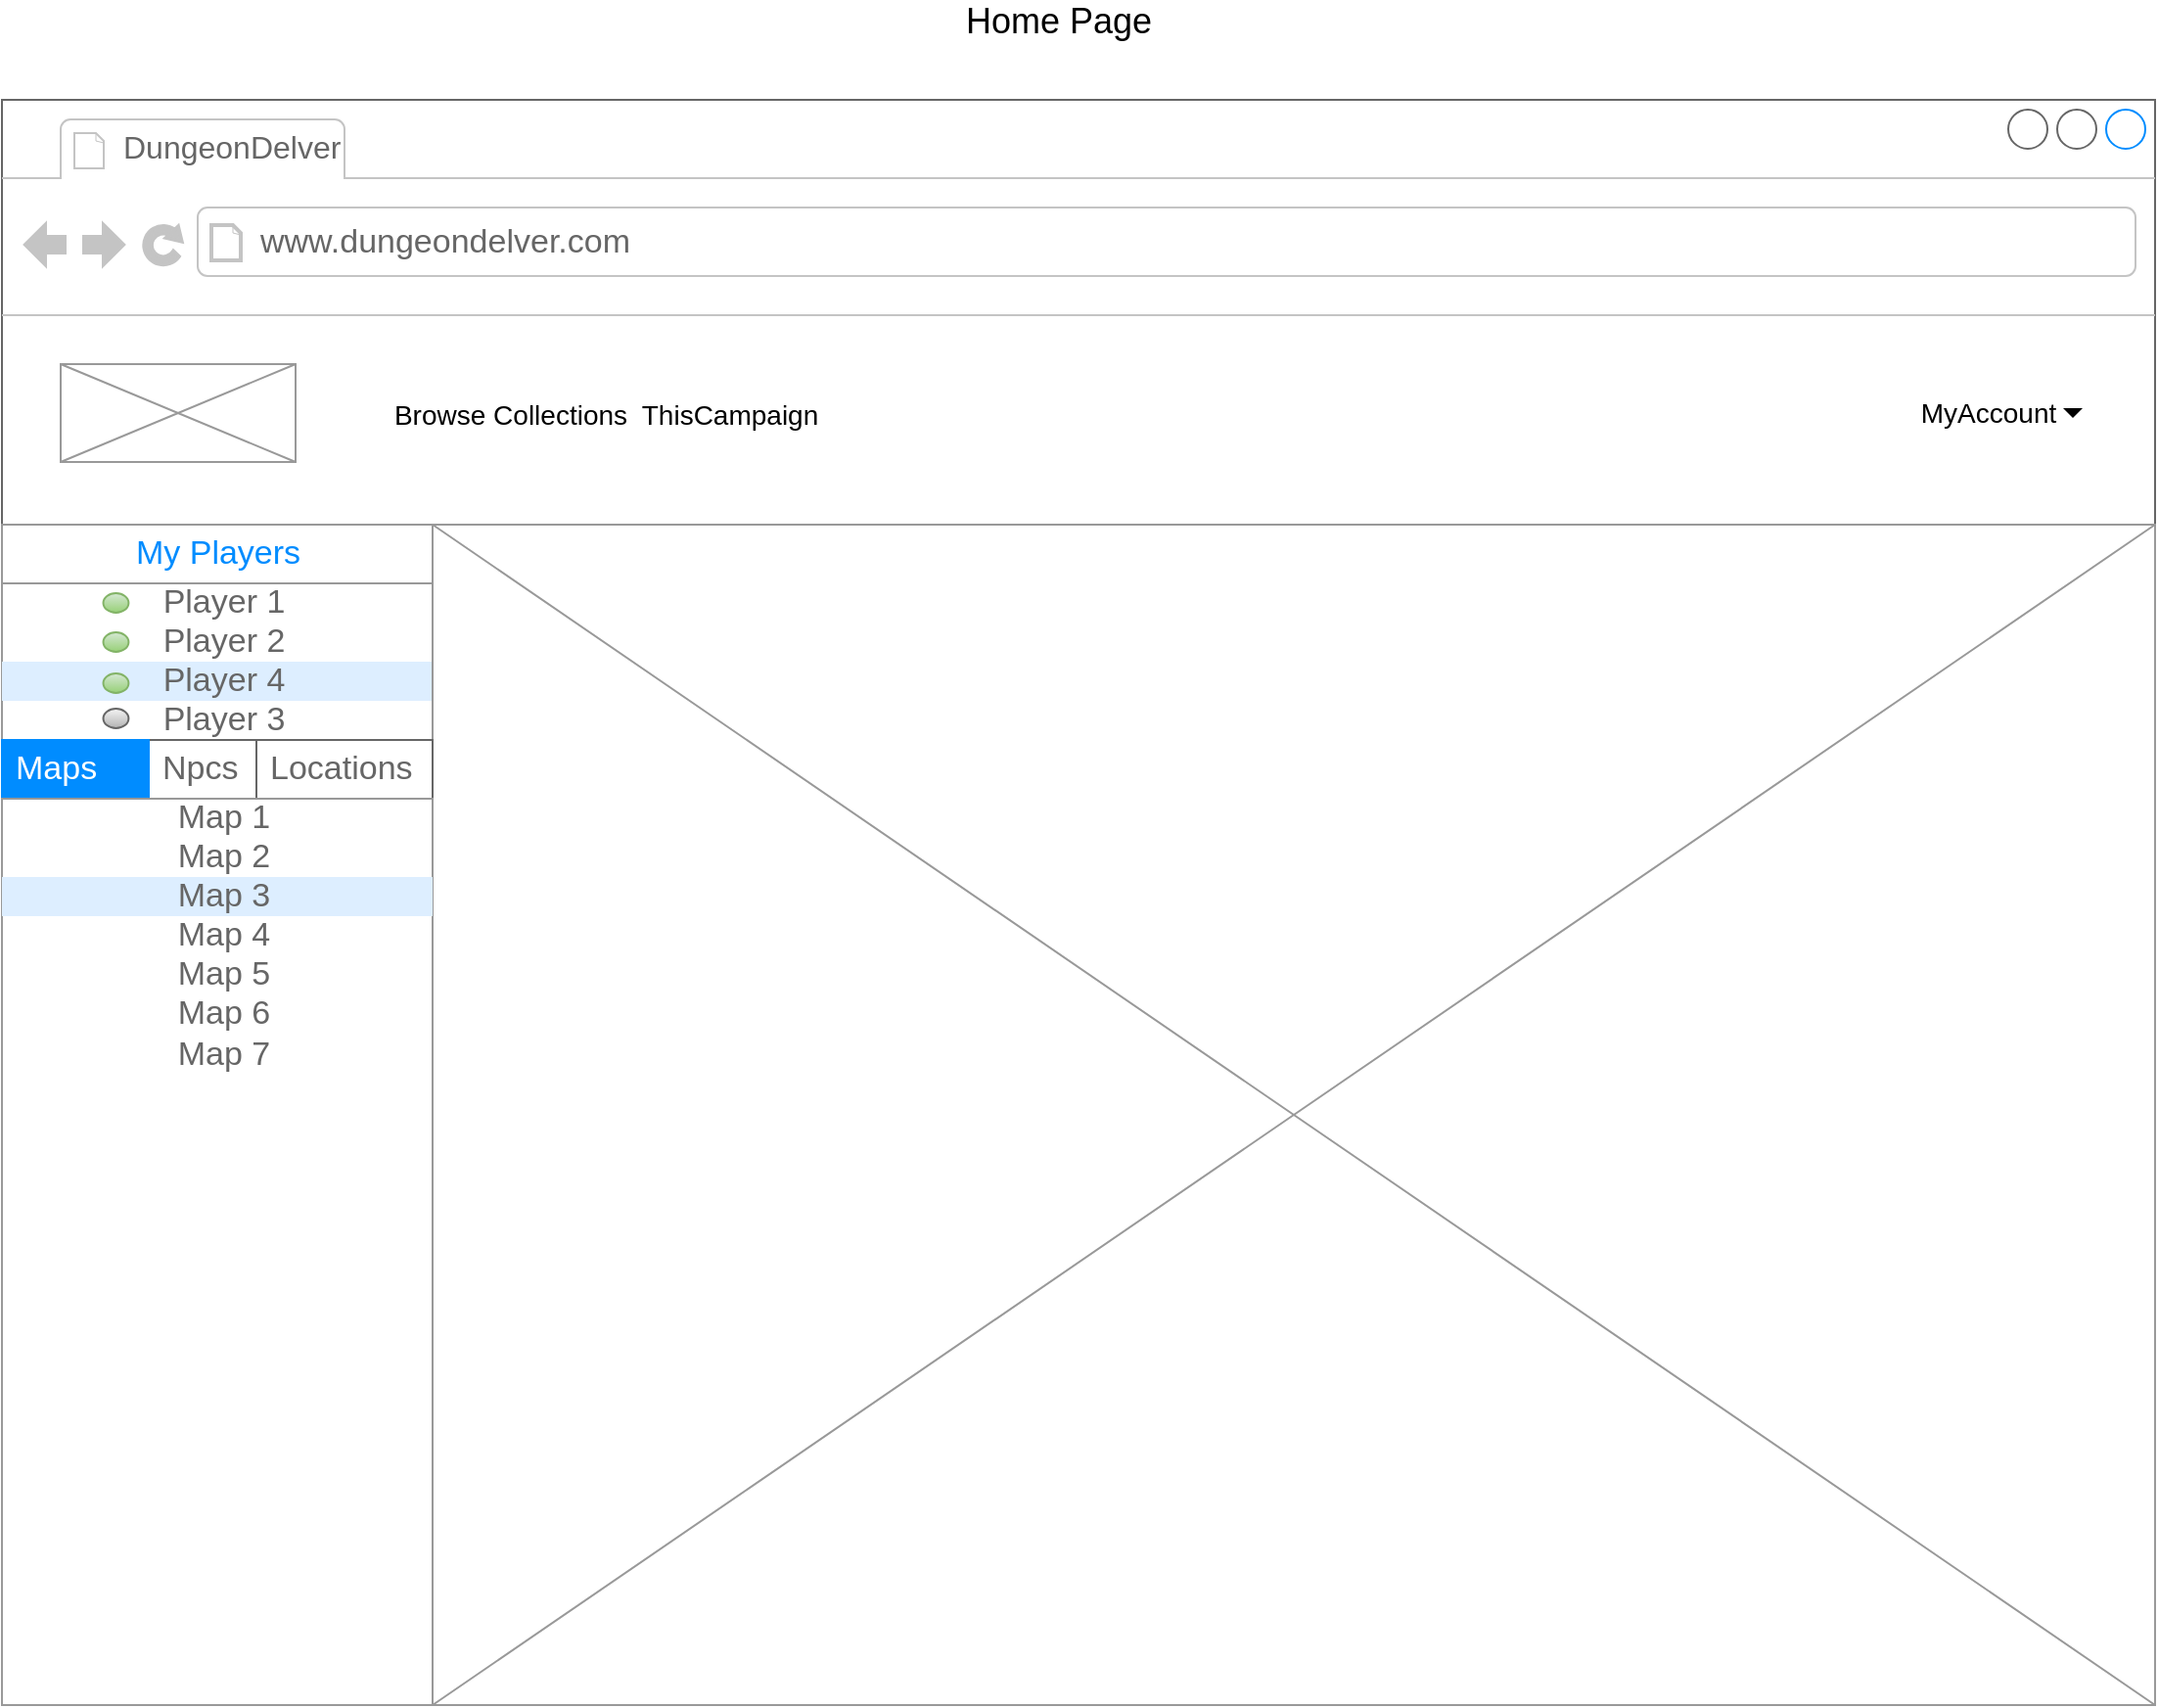 <mxfile version="20.3.0" type="device"><diagram name="Page-1" id="03018318-947c-dd8e-b7a3-06fadd420f32"><mxGraphModel dx="1673" dy="1018" grid="1" gridSize="10" guides="1" tooltips="1" connect="1" arrows="1" fold="1" page="1" pageScale="1" pageWidth="1169" pageHeight="827" background="#ffffff" math="0" shadow="0"><root><mxCell id="0"/><mxCell id="1" parent="0"/><mxCell id="nOhqsUNQaKiK91TGU0c0-6" value="" style="strokeWidth=1;shadow=0;dashed=0;align=center;html=1;shape=mxgraph.mockup.containers.browserWindow;rSize=0;strokeColor=#666666;strokeColor2=#008cff;strokeColor3=#c4c4c4;mainText=,;recursiveResize=0;" parent="1" vertex="1"><mxGeometry x="40" y="90" width="1100" height="820" as="geometry"/></mxCell><mxCell id="nOhqsUNQaKiK91TGU0c0-7" value="&lt;font style=&quot;font-size: 16px;&quot;&gt;DungeonDelver&lt;/font&gt;" style="strokeWidth=1;shadow=0;dashed=0;align=center;html=1;shape=mxgraph.mockup.containers.anchor;fontSize=17;fontColor=#666666;align=left;" parent="nOhqsUNQaKiK91TGU0c0-6" vertex="1"><mxGeometry x="60" y="12" width="110" height="26" as="geometry"/></mxCell><mxCell id="nOhqsUNQaKiK91TGU0c0-8" value="www.dungeondelver.com" style="strokeWidth=1;shadow=0;dashed=0;align=center;html=1;shape=mxgraph.mockup.containers.anchor;rSize=0;fontSize=17;fontColor=#666666;align=left;" parent="nOhqsUNQaKiK91TGU0c0-6" vertex="1"><mxGeometry x="130" y="60" width="250" height="26" as="geometry"/></mxCell><mxCell id="nOhqsUNQaKiK91TGU0c0-25" value="MyAccount" style="strokeColor=none;fillColor=none;rSize=5;perimeter=none;whiteSpace=wrap;resizeWidth=1;align=center;spacing=20;fontSize=14;spacingRight=10;" parent="nOhqsUNQaKiK91TGU0c0-6" vertex="1"><mxGeometry x="970" y="140" width="100" height="40" as="geometry"/></mxCell><mxCell id="nOhqsUNQaKiK91TGU0c0-26" value="" style="shape=triangle;direction=south;strokeColor=none;perimeter=none;fillColor=#000000;" parent="nOhqsUNQaKiK91TGU0c0-25" vertex="1"><mxGeometry x="1" y="0.5" width="10" height="5" relative="1" as="geometry"><mxPoint x="-17" y="-2.5" as="offset"/></mxGeometry></mxCell><mxCell id="nOhqsUNQaKiK91TGU0c0-27" value="Browse Collections" style="fillColor=none;strokeColor=none;fontSize=14;" parent="nOhqsUNQaKiK91TGU0c0-6" vertex="1"><mxGeometry x="230" y="140" width="60" height="40" as="geometry"/></mxCell><mxCell id="nOhqsUNQaKiK91TGU0c0-28" value="ThisCampaign" style="fillColor=none;strokeColor=none;fontSize=14;" parent="nOhqsUNQaKiK91TGU0c0-6" vertex="1"><mxGeometry x="332" y="140" width="80" height="40" as="geometry"/></mxCell><mxCell id="nOhqsUNQaKiK91TGU0c0-29" value="" style="verticalLabelPosition=bottom;shadow=0;dashed=0;align=center;html=1;verticalAlign=top;strokeWidth=1;shape=mxgraph.mockup.graphics.simpleIcon;strokeColor=#999999;" parent="nOhqsUNQaKiK91TGU0c0-6" vertex="1"><mxGeometry x="30" y="135" width="120" height="50" as="geometry"/></mxCell><mxCell id="nOhqsUNQaKiK91TGU0c0-35" value="" style="verticalLabelPosition=bottom;shadow=0;dashed=0;align=center;html=1;verticalAlign=top;strokeWidth=1;shape=mxgraph.mockup.markup.line;strokeColor=#999999;" parent="nOhqsUNQaKiK91TGU0c0-6" vertex="1"><mxGeometry y="207" width="1100" height="20" as="geometry"/></mxCell><mxCell id="nOhqsUNQaKiK91TGU0c0-36" value="" style="verticalLabelPosition=bottom;shadow=0;dashed=0;align=center;html=1;verticalAlign=top;strokeWidth=1;shape=mxgraph.mockup.markup.line;strokeColor=#999999;direction=north;" parent="nOhqsUNQaKiK91TGU0c0-6" vertex="1"><mxGeometry x="210" y="217" width="20" height="603" as="geometry"/></mxCell><mxCell id="nOhqsUNQaKiK91TGU0c0-37" value="" style="strokeWidth=1;shadow=0;dashed=0;align=center;html=1;shape=mxgraph.mockup.forms.rrect;rSize=0;strokeColor=#999999;fillColor=#ffffff;" parent="nOhqsUNQaKiK91TGU0c0-6" vertex="1"><mxGeometry y="217" width="220" height="110" as="geometry"/></mxCell><mxCell id="nOhqsUNQaKiK91TGU0c0-38" value="My Players" style="strokeWidth=1;shadow=0;dashed=0;align=center;html=1;shape=mxgraph.mockup.forms.rrect;rSize=0;strokeColor=#999999;fontColor=#008cff;fontSize=17;fillColor=#ffffff;resizeWidth=1;" parent="nOhqsUNQaKiK91TGU0c0-37" vertex="1"><mxGeometry width="220" height="30" relative="1" as="geometry"/></mxCell><mxCell id="nOhqsUNQaKiK91TGU0c0-39" value="Player 1" style="strokeWidth=1;shadow=0;dashed=0;align=center;html=1;shape=mxgraph.mockup.forms.anchor;fontSize=17;fontColor=#666666;align=center;spacingLeft=5;resizeWidth=1;" parent="nOhqsUNQaKiK91TGU0c0-37" vertex="1"><mxGeometry width="220" height="20" relative="1" as="geometry"><mxPoint y="30" as="offset"/></mxGeometry></mxCell><mxCell id="nOhqsUNQaKiK91TGU0c0-40" value="Player 2" style="strokeWidth=1;shadow=0;dashed=0;align=center;html=1;shape=mxgraph.mockup.forms.anchor;fontSize=17;fontColor=#666666;align=center;spacingLeft=5;resizeWidth=1;" parent="nOhqsUNQaKiK91TGU0c0-37" vertex="1"><mxGeometry width="220" height="20" relative="1" as="geometry"><mxPoint y="50" as="offset"/></mxGeometry></mxCell><mxCell id="nOhqsUNQaKiK91TGU0c0-41" value="Player 4" style="strokeWidth=1;shadow=0;dashed=0;align=center;html=1;shape=mxgraph.mockup.forms.rrect;rSize=0;fontSize=17;fontColor=#666666;align=center;spacingLeft=5;fillColor=#ddeeff;strokeColor=none;resizeWidth=1;" parent="nOhqsUNQaKiK91TGU0c0-37" vertex="1"><mxGeometry width="220" height="20" relative="1" as="geometry"><mxPoint y="70" as="offset"/></mxGeometry></mxCell><mxCell id="nOhqsUNQaKiK91TGU0c0-42" value="Player 3" style="strokeWidth=1;shadow=0;dashed=0;align=center;html=1;shape=mxgraph.mockup.forms.anchor;fontSize=17;fontColor=#666666;align=center;spacingLeft=5;resizeWidth=1;" parent="nOhqsUNQaKiK91TGU0c0-37" vertex="1"><mxGeometry width="220" height="20" relative="1" as="geometry"><mxPoint y="90" as="offset"/></mxGeometry></mxCell><mxCell id="nOhqsUNQaKiK91TGU0c0-43" value="" style="shape=ellipse;fillColor=#d5e8d4;strokeColor=#82b366;html=1;align=center;gradientColor=#97d077;" parent="nOhqsUNQaKiK91TGU0c0-37" vertex="1"><mxGeometry x="51.765" y="35" width="12.941" height="10" as="geometry"/></mxCell><mxCell id="nOhqsUNQaKiK91TGU0c0-45" value="" style="shape=ellipse;fillColor=#d5e8d4;strokeColor=#82b366;html=1;align=center;gradientColor=#97d077;" parent="nOhqsUNQaKiK91TGU0c0-37" vertex="1"><mxGeometry x="51.765" y="55" width="12.941" height="10" as="geometry"/></mxCell><mxCell id="nOhqsUNQaKiK91TGU0c0-46" value="" style="shape=ellipse;fillColor=#d5e8d4;strokeColor=#82b366;html=1;align=center;gradientColor=#97d077;" parent="nOhqsUNQaKiK91TGU0c0-37" vertex="1"><mxGeometry x="51.765" y="76" width="12.941" height="10" as="geometry"/></mxCell><mxCell id="nOhqsUNQaKiK91TGU0c0-47" value="" style="shape=ellipse;fillColor=#f5f5f5;strokeColor=#666666;html=1;align=center;gradientColor=#b3b3b3;" parent="nOhqsUNQaKiK91TGU0c0-37" vertex="1"><mxGeometry x="51.765" y="94" width="12.941" height="10" as="geometry"/></mxCell><mxCell id="nOhqsUNQaKiK91TGU0c0-55" value="" style="verticalLabelPosition=bottom;shadow=0;dashed=0;align=center;html=1;verticalAlign=top;strokeWidth=1;shape=mxgraph.mockup.graphics.simpleIcon;strokeColor=#999999;" parent="nOhqsUNQaKiK91TGU0c0-6" vertex="1"><mxGeometry x="220" y="217" width="880" height="603" as="geometry"/></mxCell><mxCell id="XEJnBtfoE7EOXwIq5xsE-4" value="Npcs" style="strokeWidth=1;shadow=0;dashed=0;align=center;html=1;shape=mxgraph.mockup.forms.uRect;fontSize=17;fontColor=#666666;align=left;spacingLeft=5;strokeColor=#666666;" vertex="1" parent="nOhqsUNQaKiK91TGU0c0-6"><mxGeometry x="75" y="327" width="75" height="30" as="geometry"/></mxCell><mxCell id="XEJnBtfoE7EOXwIq5xsE-5" value="Maps" style="strokeWidth=1;shadow=0;dashed=0;align=center;html=1;shape=mxgraph.mockup.forms.uRect;fontSize=17;fontColor=#ffffff;align=left;spacingLeft=5;strokeColor=#008cff;fillColor=#008cff;" vertex="1" parent="nOhqsUNQaKiK91TGU0c0-6"><mxGeometry y="327" width="75" height="30" as="geometry"/></mxCell><mxCell id="XEJnBtfoE7EOXwIq5xsE-6" value="Locations" style="strokeWidth=1;shadow=0;dashed=0;align=center;html=1;shape=mxgraph.mockup.forms.uRect;fontSize=17;fontColor=#666666;align=left;spacingLeft=5;strokeColor=#666666;" vertex="1" parent="nOhqsUNQaKiK91TGU0c0-6"><mxGeometry x="130" y="327" width="90" height="30" as="geometry"/></mxCell><mxCell id="XEJnBtfoE7EOXwIq5xsE-7" value="" style="strokeWidth=1;shadow=0;dashed=0;align=center;html=1;shape=mxgraph.mockup.forms.rrect;rSize=0;strokeColor=#999999;fillColor=#ffffff;" vertex="1" parent="nOhqsUNQaKiK91TGU0c0-6"><mxGeometry y="357" width="220" height="463" as="geometry"/></mxCell><mxCell id="XEJnBtfoE7EOXwIq5xsE-8" value="" style="strokeWidth=1;shadow=0;dashed=0;align=center;html=1;shape=mxgraph.mockup.forms.rrect;rSize=0;strokeColor=#999999;fontColor=#008cff;fontSize=17;fillColor=#ffffff;resizeWidth=1;" vertex="1" parent="XEJnBtfoE7EOXwIq5xsE-7"><mxGeometry width="220" relative="1" as="geometry"/></mxCell><mxCell id="XEJnBtfoE7EOXwIq5xsE-9" value="Map 1" style="strokeWidth=1;shadow=0;dashed=0;align=center;html=1;shape=mxgraph.mockup.forms.anchor;fontSize=17;fontColor=#666666;align=center;spacingLeft=5;resizeWidth=1;" vertex="1" parent="XEJnBtfoE7EOXwIq5xsE-7"><mxGeometry width="220.0" height="20" relative="1" as="geometry"><mxPoint as="offset"/></mxGeometry></mxCell><mxCell id="XEJnBtfoE7EOXwIq5xsE-10" value="Map 2" style="strokeWidth=1;shadow=0;dashed=0;align=center;html=1;shape=mxgraph.mockup.forms.anchor;fontSize=17;fontColor=#666666;align=center;spacingLeft=5;resizeWidth=1;" vertex="1" parent="XEJnBtfoE7EOXwIq5xsE-7"><mxGeometry width="220.0" height="20" relative="1" as="geometry"><mxPoint y="20" as="offset"/></mxGeometry></mxCell><mxCell id="XEJnBtfoE7EOXwIq5xsE-11" value="Map 3" style="strokeWidth=1;shadow=0;dashed=0;align=center;html=1;shape=mxgraph.mockup.forms.rrect;rSize=0;fontSize=17;fontColor=#666666;align=center;spacingLeft=5;fillColor=#ddeeff;strokeColor=none;resizeWidth=1;" vertex="1" parent="XEJnBtfoE7EOXwIq5xsE-7"><mxGeometry width="220.0" height="20" relative="1" as="geometry"><mxPoint y="40" as="offset"/></mxGeometry></mxCell><mxCell id="XEJnBtfoE7EOXwIq5xsE-12" value="Map 4" style="strokeWidth=1;shadow=0;dashed=0;align=center;html=1;shape=mxgraph.mockup.forms.anchor;fontSize=17;fontColor=#666666;align=center;spacingLeft=5;resizeWidth=1;" vertex="1" parent="XEJnBtfoE7EOXwIq5xsE-7"><mxGeometry width="220.0" height="20" relative="1" as="geometry"><mxPoint y="60" as="offset"/></mxGeometry></mxCell><mxCell id="XEJnBtfoE7EOXwIq5xsE-13" value="Map 5" style="strokeWidth=1;shadow=0;dashed=0;align=center;html=1;shape=mxgraph.mockup.forms.anchor;fontSize=17;fontColor=#666666;align=center;spacingLeft=5;resizeWidth=1;" vertex="1" parent="XEJnBtfoE7EOXwIq5xsE-7"><mxGeometry width="220.0" height="20" relative="1" as="geometry"><mxPoint y="80" as="offset"/></mxGeometry></mxCell><mxCell id="XEJnBtfoE7EOXwIq5xsE-14" value="Map 6" style="strokeWidth=1;shadow=0;dashed=0;align=center;html=1;shape=mxgraph.mockup.forms.anchor;fontSize=17;fontColor=#666666;align=center;spacingLeft=5;resizeWidth=1;" vertex="1" parent="XEJnBtfoE7EOXwIq5xsE-7"><mxGeometry width="220.0" height="20" relative="1" as="geometry"><mxPoint y="100" as="offset"/></mxGeometry></mxCell><mxCell id="XEJnBtfoE7EOXwIq5xsE-15" value="Map 7" style="strokeWidth=1;shadow=0;dashed=0;align=center;html=1;shape=mxgraph.mockup.forms.anchor;fontSize=17;fontColor=#666666;align=center;spacingLeft=5;resizeWidth=1;" vertex="1" parent="XEJnBtfoE7EOXwIq5xsE-7"><mxGeometry width="220.0" height="20" relative="1" as="geometry"><mxPoint y="121" as="offset"/></mxGeometry></mxCell><mxCell id="nOhqsUNQaKiK91TGU0c0-10" value="&lt;font style=&quot;font-size: 18px&quot;&gt;Home Page&lt;/font&gt;" style="text;html=1;strokeColor=none;fillColor=none;align=center;verticalAlign=middle;whiteSpace=wrap;rounded=0;" parent="1" vertex="1"><mxGeometry x="40" y="40" width="1080" height="20" as="geometry"/></mxCell></root></mxGraphModel></diagram></mxfile>